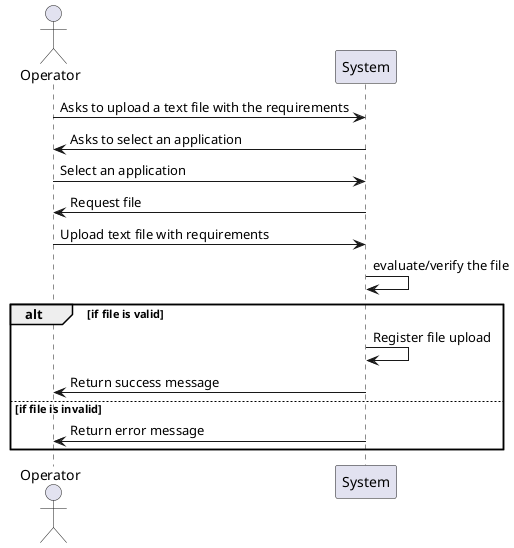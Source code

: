 @startuml
actor Operator
participant "System" as S

Operator -> S: Asks to upload a text file with the requirements
S -> Operator: Asks to select an application
Operator -> S: Select an application
S -> Operator: Request file
Operator -> S: Upload text file with requirements
S -> S: evaluate/verify the file

    alt if file is valid
        S -> S: Register file upload
        S -> Operator: Return success message
    else if file is invalid
        S -> Operator: Return error message
    end

@enduml
